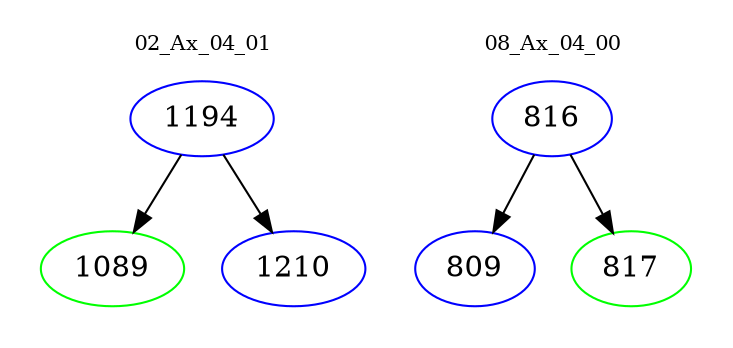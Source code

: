 digraph{
subgraph cluster_0 {
color = white
label = "02_Ax_04_01";
fontsize=10;
T0_1194 [label="1194", color="blue"]
T0_1194 -> T0_1089 [color="black"]
T0_1089 [label="1089", color="green"]
T0_1194 -> T0_1210 [color="black"]
T0_1210 [label="1210", color="blue"]
}
subgraph cluster_1 {
color = white
label = "08_Ax_04_00";
fontsize=10;
T1_816 [label="816", color="blue"]
T1_816 -> T1_809 [color="black"]
T1_809 [label="809", color="blue"]
T1_816 -> T1_817 [color="black"]
T1_817 [label="817", color="green"]
}
}
